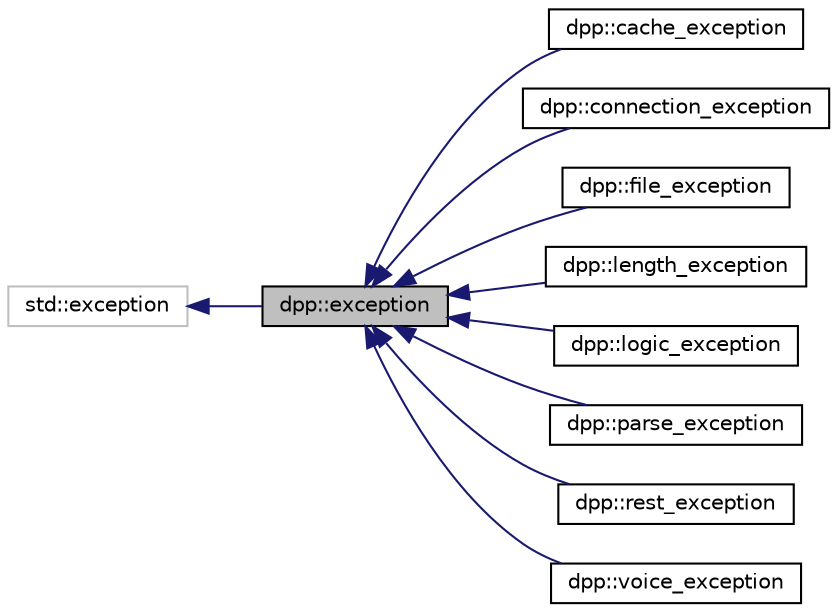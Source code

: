 digraph "dpp::exception"
{
 // INTERACTIVE_SVG=YES
 // LATEX_PDF_SIZE
  bgcolor="transparent";
  edge [fontname="Helvetica",fontsize="10",labelfontname="Helvetica",labelfontsize="10"];
  node [fontname="Helvetica",fontsize="10",shape=record];
  rankdir="LR";
  Node1 [label="dpp::exception",height=0.2,width=0.4,color="black", fillcolor="grey75", style="filled", fontcolor="black",tooltip="The dpp::exception class derives from std::exception and supports some other ways of passing in error..."];
  Node2 -> Node1 [dir="back",color="midnightblue",fontsize="10",style="solid",fontname="Helvetica"];
  Node2 [label="std::exception",height=0.2,width=0.4,color="grey75",tooltip=" "];
  Node1 -> Node3 [dir="back",color="midnightblue",fontsize="10",style="solid",fontname="Helvetica"];
  Node3 [label="dpp::cache_exception",height=0.2,width=0.4,color="black",URL="$classdpp_1_1cache__exception.html",tooltip="Represents invalid access to dpp's cache or its members, which may or may not exist."];
  Node1 -> Node4 [dir="back",color="midnightblue",fontsize="10",style="solid",fontname="Helvetica"];
  Node4 [label="dpp::connection_exception",height=0.2,width=0.4,color="black",URL="$classdpp_1_1connection__exception.html",tooltip="Represents an error establishing or maintaining a connection."];
  Node1 -> Node5 [dir="back",color="midnightblue",fontsize="10",style="solid",fontname="Helvetica"];
  Node5 [label="dpp::file_exception",height=0.2,width=0.4,color="black",URL="$classdpp_1_1file__exception.html",tooltip="Represents an error reading or writing to a file."];
  Node1 -> Node6 [dir="back",color="midnightblue",fontsize="10",style="solid",fontname="Helvetica"];
  Node6 [label="dpp::length_exception",height=0.2,width=0.4,color="black",URL="$classdpp_1_1length__exception.html",tooltip="Represents invalid length of argument being passed to a function."];
  Node1 -> Node7 [dir="back",color="midnightblue",fontsize="10",style="solid",fontname="Helvetica"];
  Node7 [label="dpp::logic_exception",height=0.2,width=0.4,color="black",URL="$classdpp_1_1logic__exception.html",tooltip="Represents an error in logic, e.g. you asked the library to do something the Discord API does not sup..."];
  Node1 -> Node8 [dir="back",color="midnightblue",fontsize="10",style="solid",fontname="Helvetica"];
  Node8 [label="dpp::parse_exception",height=0.2,width=0.4,color="black",URL="$classdpp_1_1parse__exception.html",tooltip="Represents inability to parse data, usually caused by malformed JSON or ETF."];
  Node1 -> Node9 [dir="back",color="midnightblue",fontsize="10",style="solid",fontname="Helvetica"];
  Node9 [label="dpp::rest_exception",height=0.2,width=0.4,color="black",URL="$classdpp_1_1rest__exception.html",tooltip="Represents an error on a REST API call, e.g. a HTTPS request."];
  Node1 -> Node10 [dir="back",color="midnightblue",fontsize="10",style="solid",fontname="Helvetica"];
  Node10 [label="dpp::voice_exception",height=0.2,width=0.4,color="black",URL="$classdpp_1_1voice__exception.html",tooltip="Represents an error with voice processing."];
}
